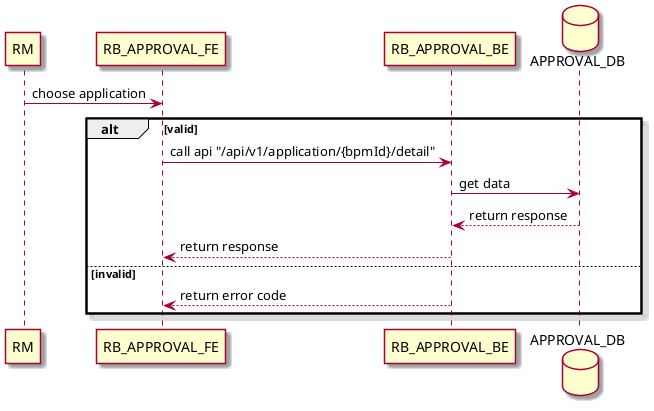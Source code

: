 @startuml
skin rose
participant RM
participant RB_APPROVAL_FE
participant RB_APPROVAL_BE
database APPROVAL_DB

RM -> RB_APPROVAL_FE: choose application
alt valid
    RB_APPROVAL_FE -> RB_APPROVAL_BE: call api "/api/v1/application/{bpmId}/detail"
    RB_APPROVAL_BE -> APPROVAL_DB: get data
    APPROVAL_DB --> RB_APPROVAL_BE: return response
    RB_APPROVAL_BE --> RB_APPROVAL_FE: return response
else invalid
    RB_APPROVAL_BE --> RB_APPROVAL_FE: return error code
end
@enduml